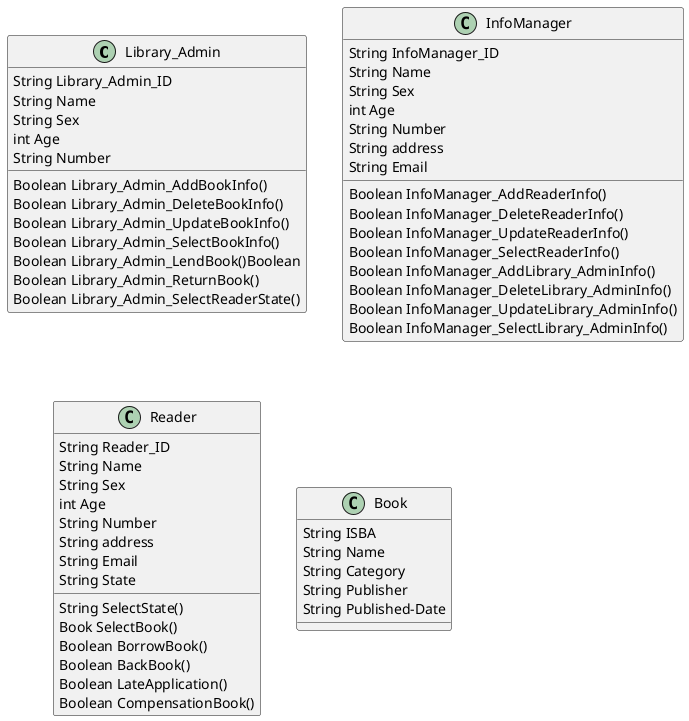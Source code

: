 @startuml
class Library_Admin {
  String Library_Admin_ID
  String Name
  String Sex
  int Age
  String Number
  Boolean Library_Admin_AddBookInfo()
  Boolean Library_Admin_DeleteBookInfo()
  Boolean Library_Admin_UpdateBookInfo()
  Boolean Library_Admin_SelectBookInfo()
  Boolean Library_Admin_LendBook()Boolean
  Boolean Library_Admin_ReturnBook()
  Boolean Library_Admin_SelectReaderState()
}
class InfoManager {
  String InfoManager_ID
  String Name
  String Sex
  int Age
  String Number
  String address
  String Email
  Boolean InfoManager_AddReaderInfo()
  Boolean InfoManager_DeleteReaderInfo()
  Boolean InfoManager_UpdateReaderInfo()
  Boolean InfoManager_SelectReaderInfo()
  Boolean InfoManager_AddLibrary_AdminInfo()
  Boolean InfoManager_DeleteLibrary_AdminInfo()
  Boolean InfoManager_UpdateLibrary_AdminInfo()
  Boolean InfoManager_SelectLibrary_AdminInfo()
}
class Reader {
  String Reader_ID
  String Name
  String Sex
  int Age
  String Number
  String address
  String Email
  String State
  String SelectState()
  Book SelectBook()
  Boolean BorrowBook()
  Boolean BackBook()
  Boolean LateApplication()
  Boolean CompensationBook()
}
class Book {
  String ISBA
  String Name
  String Category
  String Publisher
  String Published-Date

}
@enduml